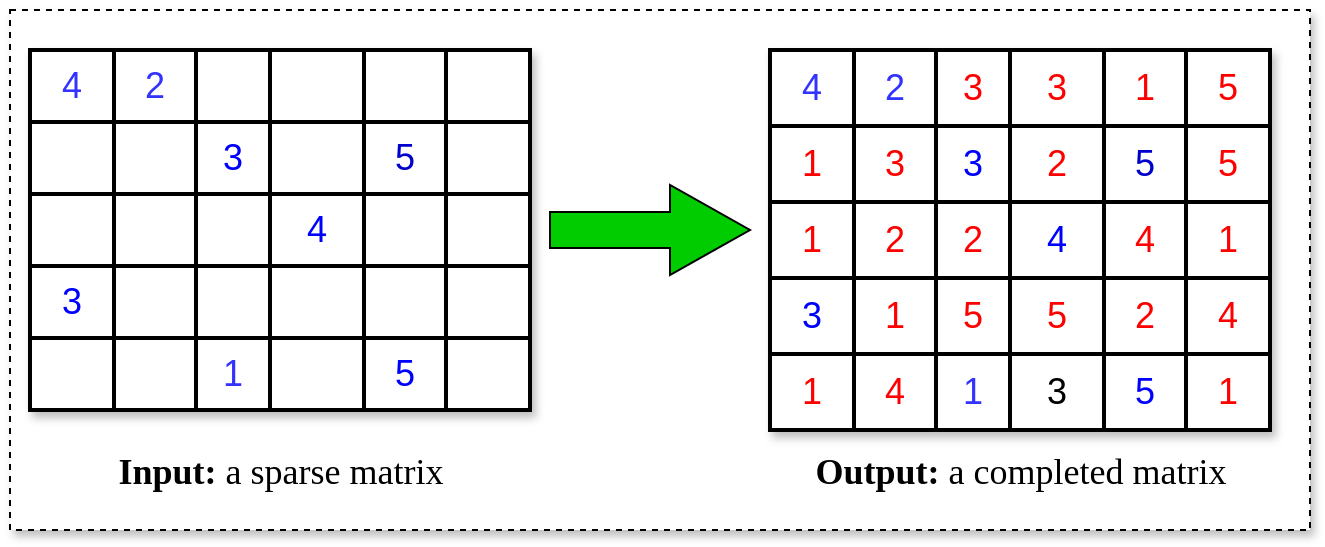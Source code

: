 <mxfile version="20.3.0" type="device"><diagram id="0e7t60JY7nou2u3NqBDu" name="1-MatrixCompletionExample"><mxGraphModel dx="867" dy="553" grid="1" gridSize="10" guides="1" tooltips="1" connect="1" arrows="1" fold="1" page="1" pageScale="1" pageWidth="827" pageHeight="1169" math="0" shadow="0"><root><mxCell id="0"/><mxCell id="1" parent="0"/><mxCell id="CWM5zKUR3NtobL-AjMtv-79" value="" style="rounded=0;whiteSpace=wrap;html=1;shadow=1;labelBackgroundColor=#FFFFFF;strokeColor=#000000;strokeWidth=1;fontFamily=Tahoma;fontSize=18;fontColor=#FFFFFF;fillColor=#FFFFFF;gradientColor=none;glass=0;sketch=0;dashed=1;" vertex="1" parent="1"><mxGeometry x="60" y="190" width="650" height="260" as="geometry"/></mxCell><mxCell id="CWM5zKUR3NtobL-AjMtv-1" value="" style="shape=table;startSize=0;container=1;collapsible=0;childLayout=tableLayout;swimlaneFillColor=#7F00FF;gradientColor=none;shadow=1;fontFamily=Times New Roman;fontSize=18;strokeWidth=2;" vertex="1" parent="1"><mxGeometry x="70" y="210" width="250" height="180" as="geometry"/></mxCell><mxCell id="CWM5zKUR3NtobL-AjMtv-2" value="" style="shape=tableRow;horizontal=0;startSize=0;swimlaneHead=0;swimlaneBody=0;top=0;left=0;bottom=0;right=0;collapsible=0;dropTarget=0;fillColor=none;points=[[0,0.5],[1,0.5]];portConstraint=eastwest;swimlaneFillColor=default;shadow=1;fontSize=18;strokeWidth=2;" vertex="1" parent="CWM5zKUR3NtobL-AjMtv-1"><mxGeometry width="250" height="36" as="geometry"/></mxCell><mxCell id="CWM5zKUR3NtobL-AjMtv-3" value="&lt;font color=&quot;#3333ff&quot; style=&quot;font-size: 18px;&quot;&gt;4&lt;/font&gt;" style="shape=partialRectangle;html=1;whiteSpace=wrap;connectable=0;overflow=hidden;fillColor=none;top=0;left=0;bottom=0;right=0;pointerEvents=1;swimlaneFillColor=default;shadow=1;fontSize=18;strokeWidth=2;" vertex="1" parent="CWM5zKUR3NtobL-AjMtv-2"><mxGeometry width="42" height="36" as="geometry"><mxRectangle width="42" height="36" as="alternateBounds"/></mxGeometry></mxCell><mxCell id="CWM5zKUR3NtobL-AjMtv-4" value="&lt;font color=&quot;#3333ff&quot; style=&quot;font-size: 18px;&quot;&gt;2&lt;/font&gt;" style="shape=partialRectangle;html=1;whiteSpace=wrap;connectable=0;overflow=hidden;fillColor=none;top=0;left=0;bottom=0;right=0;pointerEvents=1;swimlaneFillColor=default;shadow=1;fontSize=18;strokeWidth=2;" vertex="1" parent="CWM5zKUR3NtobL-AjMtv-2"><mxGeometry x="42" width="41" height="36" as="geometry"><mxRectangle width="41" height="36" as="alternateBounds"/></mxGeometry></mxCell><mxCell id="CWM5zKUR3NtobL-AjMtv-5" value="" style="shape=partialRectangle;html=1;whiteSpace=wrap;connectable=0;overflow=hidden;fillColor=none;top=0;left=0;bottom=0;right=0;pointerEvents=1;swimlaneFillColor=default;shadow=1;fontSize=18;strokeWidth=2;" vertex="1" parent="CWM5zKUR3NtobL-AjMtv-2"><mxGeometry x="83" width="37" height="36" as="geometry"><mxRectangle width="37" height="36" as="alternateBounds"/></mxGeometry></mxCell><mxCell id="CWM5zKUR3NtobL-AjMtv-6" value="" style="shape=partialRectangle;html=1;whiteSpace=wrap;connectable=0;overflow=hidden;fillColor=none;top=0;left=0;bottom=0;right=0;pointerEvents=1;swimlaneFillColor=default;shadow=1;fontSize=18;strokeWidth=2;" vertex="1" parent="CWM5zKUR3NtobL-AjMtv-2"><mxGeometry x="120" width="47" height="36" as="geometry"><mxRectangle width="47" height="36" as="alternateBounds"/></mxGeometry></mxCell><mxCell id="CWM5zKUR3NtobL-AjMtv-7" value="" style="shape=partialRectangle;html=1;whiteSpace=wrap;connectable=0;overflow=hidden;fillColor=none;top=0;left=0;bottom=0;right=0;pointerEvents=1;swimlaneFillColor=default;shadow=1;fontSize=18;strokeWidth=2;" vertex="1" parent="CWM5zKUR3NtobL-AjMtv-2"><mxGeometry x="167" width="41" height="36" as="geometry"><mxRectangle width="41" height="36" as="alternateBounds"/></mxGeometry></mxCell><mxCell id="CWM5zKUR3NtobL-AjMtv-8" value="" style="shape=partialRectangle;html=1;whiteSpace=wrap;connectable=0;overflow=hidden;fillColor=none;top=0;left=0;bottom=0;right=0;pointerEvents=1;swimlaneFillColor=default;shadow=1;fontSize=18;strokeWidth=2;" vertex="1" parent="CWM5zKUR3NtobL-AjMtv-2"><mxGeometry x="208" width="42" height="36" as="geometry"><mxRectangle width="42" height="36" as="alternateBounds"/></mxGeometry></mxCell><mxCell id="CWM5zKUR3NtobL-AjMtv-9" value="" style="shape=tableRow;horizontal=0;startSize=0;swimlaneHead=0;swimlaneBody=0;top=0;left=0;bottom=0;right=0;collapsible=0;dropTarget=0;fillColor=none;points=[[0,0.5],[1,0.5]];portConstraint=eastwest;swimlaneFillColor=default;shadow=1;fontSize=18;strokeWidth=2;" vertex="1" parent="CWM5zKUR3NtobL-AjMtv-1"><mxGeometry y="36" width="250" height="36" as="geometry"/></mxCell><mxCell id="CWM5zKUR3NtobL-AjMtv-10" value="" style="shape=partialRectangle;html=1;whiteSpace=wrap;connectable=0;overflow=hidden;fillColor=none;top=0;left=0;bottom=0;right=0;pointerEvents=1;swimlaneFillColor=default;shadow=1;fontSize=18;strokeWidth=2;" vertex="1" parent="CWM5zKUR3NtobL-AjMtv-9"><mxGeometry width="42" height="36" as="geometry"><mxRectangle width="42" height="36" as="alternateBounds"/></mxGeometry></mxCell><mxCell id="CWM5zKUR3NtobL-AjMtv-11" value="" style="shape=partialRectangle;html=1;whiteSpace=wrap;connectable=0;overflow=hidden;fillColor=none;top=0;left=0;bottom=0;right=0;pointerEvents=1;swimlaneFillColor=default;shadow=1;fontSize=18;strokeWidth=2;" vertex="1" parent="CWM5zKUR3NtobL-AjMtv-9"><mxGeometry x="42" width="41" height="36" as="geometry"><mxRectangle width="41" height="36" as="alternateBounds"/></mxGeometry></mxCell><mxCell id="CWM5zKUR3NtobL-AjMtv-12" value="&lt;font color=&quot;#0000ff&quot; style=&quot;font-size: 18px;&quot;&gt;3&lt;/font&gt;" style="shape=partialRectangle;html=1;whiteSpace=wrap;connectable=0;overflow=hidden;fillColor=none;top=0;left=0;bottom=0;right=0;pointerEvents=1;swimlaneFillColor=default;shadow=1;fontSize=18;strokeWidth=2;" vertex="1" parent="CWM5zKUR3NtobL-AjMtv-9"><mxGeometry x="83" width="37" height="36" as="geometry"><mxRectangle width="37" height="36" as="alternateBounds"/></mxGeometry></mxCell><mxCell id="CWM5zKUR3NtobL-AjMtv-13" value="" style="shape=partialRectangle;html=1;whiteSpace=wrap;connectable=0;overflow=hidden;fillColor=none;top=0;left=0;bottom=0;right=0;pointerEvents=1;swimlaneFillColor=default;shadow=1;fontSize=18;strokeWidth=2;" vertex="1" parent="CWM5zKUR3NtobL-AjMtv-9"><mxGeometry x="120" width="47" height="36" as="geometry"><mxRectangle width="47" height="36" as="alternateBounds"/></mxGeometry></mxCell><mxCell id="CWM5zKUR3NtobL-AjMtv-14" value="&lt;font color=&quot;#0000cc&quot; style=&quot;font-size: 18px;&quot;&gt;5&lt;/font&gt;" style="shape=partialRectangle;html=1;whiteSpace=wrap;connectable=0;overflow=hidden;fillColor=none;top=0;left=0;bottom=0;right=0;pointerEvents=1;swimlaneFillColor=default;shadow=1;fontSize=18;strokeWidth=2;" vertex="1" parent="CWM5zKUR3NtobL-AjMtv-9"><mxGeometry x="167" width="41" height="36" as="geometry"><mxRectangle width="41" height="36" as="alternateBounds"/></mxGeometry></mxCell><mxCell id="CWM5zKUR3NtobL-AjMtv-15" value="" style="shape=partialRectangle;html=1;whiteSpace=wrap;connectable=0;overflow=hidden;fillColor=none;top=0;left=0;bottom=0;right=0;pointerEvents=1;swimlaneFillColor=default;shadow=1;fontSize=18;strokeWidth=2;" vertex="1" parent="CWM5zKUR3NtobL-AjMtv-9"><mxGeometry x="208" width="42" height="36" as="geometry"><mxRectangle width="42" height="36" as="alternateBounds"/></mxGeometry></mxCell><mxCell id="CWM5zKUR3NtobL-AjMtv-16" value="" style="shape=tableRow;horizontal=0;startSize=0;swimlaneHead=0;swimlaneBody=0;top=0;left=0;bottom=0;right=0;collapsible=0;dropTarget=0;fillColor=none;points=[[0,0.5],[1,0.5]];portConstraint=eastwest;swimlaneFillColor=default;shadow=1;fontSize=18;strokeWidth=2;" vertex="1" parent="CWM5zKUR3NtobL-AjMtv-1"><mxGeometry y="72" width="250" height="36" as="geometry"/></mxCell><mxCell id="CWM5zKUR3NtobL-AjMtv-17" value="" style="shape=partialRectangle;html=1;whiteSpace=wrap;connectable=0;overflow=hidden;fillColor=none;top=0;left=0;bottom=0;right=0;pointerEvents=1;swimlaneFillColor=default;shadow=1;fontSize=18;strokeWidth=2;" vertex="1" parent="CWM5zKUR3NtobL-AjMtv-16"><mxGeometry width="42" height="36" as="geometry"><mxRectangle width="42" height="36" as="alternateBounds"/></mxGeometry></mxCell><mxCell id="CWM5zKUR3NtobL-AjMtv-18" value="" style="shape=partialRectangle;html=1;whiteSpace=wrap;connectable=0;overflow=hidden;fillColor=none;top=0;left=0;bottom=0;right=0;pointerEvents=1;swimlaneFillColor=default;shadow=1;fontSize=18;strokeWidth=2;" vertex="1" parent="CWM5zKUR3NtobL-AjMtv-16"><mxGeometry x="42" width="41" height="36" as="geometry"><mxRectangle width="41" height="36" as="alternateBounds"/></mxGeometry></mxCell><mxCell id="CWM5zKUR3NtobL-AjMtv-19" value="" style="shape=partialRectangle;html=1;whiteSpace=wrap;connectable=0;overflow=hidden;fillColor=none;top=0;left=0;bottom=0;right=0;pointerEvents=1;swimlaneFillColor=default;shadow=1;fontSize=18;strokeWidth=2;" vertex="1" parent="CWM5zKUR3NtobL-AjMtv-16"><mxGeometry x="83" width="37" height="36" as="geometry"><mxRectangle width="37" height="36" as="alternateBounds"/></mxGeometry></mxCell><mxCell id="CWM5zKUR3NtobL-AjMtv-20" value="&lt;font color=&quot;#0000ff&quot; style=&quot;font-size: 18px;&quot;&gt;4&lt;/font&gt;" style="shape=partialRectangle;html=1;whiteSpace=wrap;connectable=0;overflow=hidden;fillColor=none;top=0;left=0;bottom=0;right=0;pointerEvents=1;swimlaneFillColor=default;shadow=1;fontSize=18;strokeWidth=2;" vertex="1" parent="CWM5zKUR3NtobL-AjMtv-16"><mxGeometry x="120" width="47" height="36" as="geometry"><mxRectangle width="47" height="36" as="alternateBounds"/></mxGeometry></mxCell><mxCell id="CWM5zKUR3NtobL-AjMtv-21" value="" style="shape=partialRectangle;html=1;whiteSpace=wrap;connectable=0;overflow=hidden;fillColor=none;top=0;left=0;bottom=0;right=0;pointerEvents=1;swimlaneFillColor=default;shadow=1;fontSize=18;strokeWidth=2;" vertex="1" parent="CWM5zKUR3NtobL-AjMtv-16"><mxGeometry x="167" width="41" height="36" as="geometry"><mxRectangle width="41" height="36" as="alternateBounds"/></mxGeometry></mxCell><mxCell id="CWM5zKUR3NtobL-AjMtv-22" value="" style="shape=partialRectangle;html=1;whiteSpace=wrap;connectable=0;overflow=hidden;fillColor=none;top=0;left=0;bottom=0;right=0;pointerEvents=1;swimlaneFillColor=default;shadow=1;fontSize=18;strokeWidth=2;" vertex="1" parent="CWM5zKUR3NtobL-AjMtv-16"><mxGeometry x="208" width="42" height="36" as="geometry"><mxRectangle width="42" height="36" as="alternateBounds"/></mxGeometry></mxCell><mxCell id="CWM5zKUR3NtobL-AjMtv-23" value="" style="shape=tableRow;horizontal=0;startSize=0;swimlaneHead=0;swimlaneBody=0;top=0;left=0;bottom=0;right=0;collapsible=0;dropTarget=0;fillColor=none;points=[[0,0.5],[1,0.5]];portConstraint=eastwest;swimlaneFillColor=default;shadow=1;fontSize=18;strokeWidth=2;" vertex="1" parent="CWM5zKUR3NtobL-AjMtv-1"><mxGeometry y="108" width="250" height="36" as="geometry"/></mxCell><mxCell id="CWM5zKUR3NtobL-AjMtv-24" value="&lt;font color=&quot;#0000ff&quot; style=&quot;font-size: 18px;&quot;&gt;3&lt;/font&gt;" style="shape=partialRectangle;html=1;whiteSpace=wrap;connectable=0;overflow=hidden;fillColor=none;top=0;left=0;bottom=0;right=0;pointerEvents=1;swimlaneFillColor=default;shadow=1;fontSize=18;strokeWidth=2;" vertex="1" parent="CWM5zKUR3NtobL-AjMtv-23"><mxGeometry width="42" height="36" as="geometry"><mxRectangle width="42" height="36" as="alternateBounds"/></mxGeometry></mxCell><mxCell id="CWM5zKUR3NtobL-AjMtv-25" value="" style="shape=partialRectangle;html=1;whiteSpace=wrap;connectable=0;overflow=hidden;fillColor=none;top=0;left=0;bottom=0;right=0;pointerEvents=1;swimlaneFillColor=default;shadow=1;fontSize=18;strokeWidth=2;" vertex="1" parent="CWM5zKUR3NtobL-AjMtv-23"><mxGeometry x="42" width="41" height="36" as="geometry"><mxRectangle width="41" height="36" as="alternateBounds"/></mxGeometry></mxCell><mxCell id="CWM5zKUR3NtobL-AjMtv-26" value="" style="shape=partialRectangle;html=1;whiteSpace=wrap;connectable=0;overflow=hidden;fillColor=none;top=0;left=0;bottom=0;right=0;pointerEvents=1;swimlaneFillColor=default;shadow=1;fontSize=18;strokeWidth=2;" vertex="1" parent="CWM5zKUR3NtobL-AjMtv-23"><mxGeometry x="83" width="37" height="36" as="geometry"><mxRectangle width="37" height="36" as="alternateBounds"/></mxGeometry></mxCell><mxCell id="CWM5zKUR3NtobL-AjMtv-27" value="" style="shape=partialRectangle;html=1;whiteSpace=wrap;connectable=0;overflow=hidden;fillColor=none;top=0;left=0;bottom=0;right=0;pointerEvents=1;swimlaneFillColor=default;shadow=1;fontSize=18;strokeWidth=2;" vertex="1" parent="CWM5zKUR3NtobL-AjMtv-23"><mxGeometry x="120" width="47" height="36" as="geometry"><mxRectangle width="47" height="36" as="alternateBounds"/></mxGeometry></mxCell><mxCell id="CWM5zKUR3NtobL-AjMtv-28" value="" style="shape=partialRectangle;html=1;whiteSpace=wrap;connectable=0;overflow=hidden;fillColor=none;top=0;left=0;bottom=0;right=0;pointerEvents=1;swimlaneFillColor=default;shadow=1;fontSize=18;strokeWidth=2;" vertex="1" parent="CWM5zKUR3NtobL-AjMtv-23"><mxGeometry x="167" width="41" height="36" as="geometry"><mxRectangle width="41" height="36" as="alternateBounds"/></mxGeometry></mxCell><mxCell id="CWM5zKUR3NtobL-AjMtv-29" value="" style="shape=partialRectangle;html=1;whiteSpace=wrap;connectable=0;overflow=hidden;fillColor=none;top=0;left=0;bottom=0;right=0;pointerEvents=1;swimlaneFillColor=default;shadow=1;fontSize=18;strokeWidth=2;" vertex="1" parent="CWM5zKUR3NtobL-AjMtv-23"><mxGeometry x="208" width="42" height="36" as="geometry"><mxRectangle width="42" height="36" as="alternateBounds"/></mxGeometry></mxCell><mxCell id="CWM5zKUR3NtobL-AjMtv-30" value="" style="shape=tableRow;horizontal=0;startSize=0;swimlaneHead=0;swimlaneBody=0;top=0;left=0;bottom=0;right=0;collapsible=0;dropTarget=0;fillColor=none;points=[[0,0.5],[1,0.5]];portConstraint=eastwest;swimlaneFillColor=default;shadow=1;fontSize=18;strokeWidth=2;" vertex="1" parent="CWM5zKUR3NtobL-AjMtv-1"><mxGeometry y="144" width="250" height="36" as="geometry"/></mxCell><mxCell id="CWM5zKUR3NtobL-AjMtv-31" value="" style="shape=partialRectangle;html=1;whiteSpace=wrap;connectable=0;overflow=hidden;fillColor=none;top=0;left=0;bottom=0;right=0;pointerEvents=1;swimlaneFillColor=default;shadow=1;fontSize=18;strokeWidth=2;" vertex="1" parent="CWM5zKUR3NtobL-AjMtv-30"><mxGeometry width="42" height="36" as="geometry"><mxRectangle width="42" height="36" as="alternateBounds"/></mxGeometry></mxCell><mxCell id="CWM5zKUR3NtobL-AjMtv-32" value="" style="shape=partialRectangle;html=1;whiteSpace=wrap;connectable=0;overflow=hidden;fillColor=none;top=0;left=0;bottom=0;right=0;pointerEvents=1;swimlaneFillColor=default;shadow=1;fontSize=18;strokeWidth=2;" vertex="1" parent="CWM5zKUR3NtobL-AjMtv-30"><mxGeometry x="42" width="41" height="36" as="geometry"><mxRectangle width="41" height="36" as="alternateBounds"/></mxGeometry></mxCell><mxCell id="CWM5zKUR3NtobL-AjMtv-33" value="&lt;font color=&quot;#3333ff&quot; style=&quot;font-size: 18px;&quot;&gt;1&lt;/font&gt;" style="shape=partialRectangle;html=1;whiteSpace=wrap;connectable=0;overflow=hidden;fillColor=none;top=0;left=0;bottom=0;right=0;pointerEvents=1;swimlaneFillColor=default;shadow=1;fontSize=18;strokeWidth=2;" vertex="1" parent="CWM5zKUR3NtobL-AjMtv-30"><mxGeometry x="83" width="37" height="36" as="geometry"><mxRectangle width="37" height="36" as="alternateBounds"/></mxGeometry></mxCell><mxCell id="CWM5zKUR3NtobL-AjMtv-34" value="" style="shape=partialRectangle;html=1;whiteSpace=wrap;connectable=0;overflow=hidden;fillColor=none;top=0;left=0;bottom=0;right=0;pointerEvents=1;swimlaneFillColor=default;shadow=1;fontSize=18;strokeWidth=2;" vertex="1" parent="CWM5zKUR3NtobL-AjMtv-30"><mxGeometry x="120" width="47" height="36" as="geometry"><mxRectangle width="47" height="36" as="alternateBounds"/></mxGeometry></mxCell><mxCell id="CWM5zKUR3NtobL-AjMtv-35" value="&lt;font color=&quot;#0000ff&quot; style=&quot;font-size: 18px;&quot;&gt;5&lt;/font&gt;" style="shape=partialRectangle;html=1;whiteSpace=wrap;connectable=0;overflow=hidden;fillColor=none;top=0;left=0;bottom=0;right=0;pointerEvents=1;swimlaneFillColor=default;shadow=1;fontSize=18;strokeWidth=2;" vertex="1" parent="CWM5zKUR3NtobL-AjMtv-30"><mxGeometry x="167" width="41" height="36" as="geometry"><mxRectangle width="41" height="36" as="alternateBounds"/></mxGeometry></mxCell><mxCell id="CWM5zKUR3NtobL-AjMtv-36" value="" style="shape=partialRectangle;html=1;whiteSpace=wrap;connectable=0;overflow=hidden;fillColor=none;top=0;left=0;bottom=0;right=0;pointerEvents=1;swimlaneFillColor=default;shadow=1;fontSize=18;strokeWidth=2;" vertex="1" parent="CWM5zKUR3NtobL-AjMtv-30"><mxGeometry x="208" width="42" height="36" as="geometry"><mxRectangle width="42" height="36" as="alternateBounds"/></mxGeometry></mxCell><mxCell id="CWM5zKUR3NtobL-AjMtv-38" value="" style="html=1;shadow=0;dashed=0;align=center;verticalAlign=middle;shape=mxgraph.arrows2.arrow;dy=0.6;dx=40;notch=0;fontFamily=Times New Roman;fontSize=18;fontColor=#0000FF;gradientColor=none;labelBackgroundColor=#80FF00;fillColor=#00CC00;" vertex="1" parent="1"><mxGeometry x="330" y="277.5" width="100" height="45" as="geometry"/></mxCell><mxCell id="CWM5zKUR3NtobL-AjMtv-40" value="" style="shape=table;startSize=0;container=1;collapsible=0;childLayout=tableLayout;swimlaneFillColor=#7F00FF;gradientColor=none;shadow=1;fontFamily=Times New Roman;fontSize=18;strokeWidth=2;" vertex="1" parent="1"><mxGeometry x="440" y="210" width="250" height="190" as="geometry"/></mxCell><mxCell id="CWM5zKUR3NtobL-AjMtv-41" value="" style="shape=tableRow;horizontal=0;startSize=0;swimlaneHead=0;swimlaneBody=0;top=0;left=0;bottom=0;right=0;collapsible=0;dropTarget=0;fillColor=none;points=[[0,0.5],[1,0.5]];portConstraint=eastwest;swimlaneFillColor=default;shadow=1;fontSize=18;strokeWidth=2;" vertex="1" parent="CWM5zKUR3NtobL-AjMtv-40"><mxGeometry width="250" height="38" as="geometry"/></mxCell><mxCell id="CWM5zKUR3NtobL-AjMtv-42" value="&lt;font color=&quot;#3333ff&quot; style=&quot;font-size: 18px;&quot;&gt;4&lt;/font&gt;" style="shape=partialRectangle;html=1;whiteSpace=wrap;connectable=0;overflow=hidden;fillColor=none;top=0;left=0;bottom=0;right=0;pointerEvents=1;swimlaneFillColor=default;shadow=1;fontSize=18;strokeWidth=2;" vertex="1" parent="CWM5zKUR3NtobL-AjMtv-41"><mxGeometry width="42" height="38" as="geometry"><mxRectangle width="42" height="38" as="alternateBounds"/></mxGeometry></mxCell><mxCell id="CWM5zKUR3NtobL-AjMtv-43" value="&lt;font color=&quot;#3333ff&quot; style=&quot;font-size: 18px;&quot;&gt;2&lt;/font&gt;" style="shape=partialRectangle;html=1;whiteSpace=wrap;connectable=0;overflow=hidden;fillColor=none;top=0;left=0;bottom=0;right=0;pointerEvents=1;swimlaneFillColor=default;shadow=1;fontSize=18;strokeWidth=2;" vertex="1" parent="CWM5zKUR3NtobL-AjMtv-41"><mxGeometry x="42" width="41" height="38" as="geometry"><mxRectangle width="41" height="38" as="alternateBounds"/></mxGeometry></mxCell><mxCell id="CWM5zKUR3NtobL-AjMtv-44" value="3" style="shape=partialRectangle;html=1;whiteSpace=wrap;connectable=0;overflow=hidden;fillColor=none;top=0;left=0;bottom=0;right=0;pointerEvents=1;swimlaneFillColor=default;shadow=1;fontSize=18;strokeWidth=2;fontColor=#FF0000;" vertex="1" parent="CWM5zKUR3NtobL-AjMtv-41"><mxGeometry x="83" width="37" height="38" as="geometry"><mxRectangle width="37" height="38" as="alternateBounds"/></mxGeometry></mxCell><mxCell id="CWM5zKUR3NtobL-AjMtv-45" value="3" style="shape=partialRectangle;html=1;whiteSpace=wrap;connectable=0;overflow=hidden;fillColor=none;top=0;left=0;bottom=0;right=0;pointerEvents=1;swimlaneFillColor=default;shadow=1;fontSize=18;strokeWidth=2;fontColor=#FF0000;" vertex="1" parent="CWM5zKUR3NtobL-AjMtv-41"><mxGeometry x="120" width="47" height="38" as="geometry"><mxRectangle width="47" height="38" as="alternateBounds"/></mxGeometry></mxCell><mxCell id="CWM5zKUR3NtobL-AjMtv-46" value="1" style="shape=partialRectangle;html=1;whiteSpace=wrap;connectable=0;overflow=hidden;fillColor=none;top=0;left=0;bottom=0;right=0;pointerEvents=1;swimlaneFillColor=default;shadow=1;fontSize=18;strokeWidth=2;fontColor=#FF0000;" vertex="1" parent="CWM5zKUR3NtobL-AjMtv-41"><mxGeometry x="167" width="41" height="38" as="geometry"><mxRectangle width="41" height="38" as="alternateBounds"/></mxGeometry></mxCell><mxCell id="CWM5zKUR3NtobL-AjMtv-47" value="5" style="shape=partialRectangle;html=1;whiteSpace=wrap;connectable=0;overflow=hidden;fillColor=none;top=0;left=0;bottom=0;right=0;pointerEvents=1;swimlaneFillColor=default;shadow=1;fontSize=18;strokeWidth=2;fontColor=#FF0000;" vertex="1" parent="CWM5zKUR3NtobL-AjMtv-41"><mxGeometry x="208" width="42" height="38" as="geometry"><mxRectangle width="42" height="38" as="alternateBounds"/></mxGeometry></mxCell><mxCell id="CWM5zKUR3NtobL-AjMtv-48" value="" style="shape=tableRow;horizontal=0;startSize=0;swimlaneHead=0;swimlaneBody=0;top=0;left=0;bottom=0;right=0;collapsible=0;dropTarget=0;fillColor=none;points=[[0,0.5],[1,0.5]];portConstraint=eastwest;swimlaneFillColor=default;shadow=1;fontSize=18;strokeWidth=2;" vertex="1" parent="CWM5zKUR3NtobL-AjMtv-40"><mxGeometry y="38" width="250" height="38" as="geometry"/></mxCell><mxCell id="CWM5zKUR3NtobL-AjMtv-49" value="&lt;font color=&quot;#ff0000&quot;&gt;1&lt;/font&gt;" style="shape=partialRectangle;html=1;whiteSpace=wrap;connectable=0;overflow=hidden;fillColor=none;top=0;left=0;bottom=0;right=0;pointerEvents=1;swimlaneFillColor=default;shadow=1;fontSize=18;strokeWidth=2;" vertex="1" parent="CWM5zKUR3NtobL-AjMtv-48"><mxGeometry width="42" height="38" as="geometry"><mxRectangle width="42" height="38" as="alternateBounds"/></mxGeometry></mxCell><mxCell id="CWM5zKUR3NtobL-AjMtv-50" value="&lt;font color=&quot;#ff0000&quot;&gt;3&lt;/font&gt;" style="shape=partialRectangle;html=1;whiteSpace=wrap;connectable=0;overflow=hidden;fillColor=none;top=0;left=0;bottom=0;right=0;pointerEvents=1;swimlaneFillColor=default;shadow=1;fontSize=18;strokeWidth=2;" vertex="1" parent="CWM5zKUR3NtobL-AjMtv-48"><mxGeometry x="42" width="41" height="38" as="geometry"><mxRectangle width="41" height="38" as="alternateBounds"/></mxGeometry></mxCell><mxCell id="CWM5zKUR3NtobL-AjMtv-51" value="&lt;font color=&quot;#0000ff&quot; style=&quot;font-size: 18px;&quot;&gt;3&lt;/font&gt;" style="shape=partialRectangle;html=1;whiteSpace=wrap;connectable=0;overflow=hidden;fillColor=none;top=0;left=0;bottom=0;right=0;pointerEvents=1;swimlaneFillColor=default;shadow=1;fontSize=18;strokeWidth=2;" vertex="1" parent="CWM5zKUR3NtobL-AjMtv-48"><mxGeometry x="83" width="37" height="38" as="geometry"><mxRectangle width="37" height="38" as="alternateBounds"/></mxGeometry></mxCell><mxCell id="CWM5zKUR3NtobL-AjMtv-52" value="2" style="shape=partialRectangle;html=1;whiteSpace=wrap;connectable=0;overflow=hidden;fillColor=none;top=0;left=0;bottom=0;right=0;pointerEvents=1;swimlaneFillColor=default;shadow=1;fontSize=18;strokeWidth=2;fontColor=#FF0000;" vertex="1" parent="CWM5zKUR3NtobL-AjMtv-48"><mxGeometry x="120" width="47" height="38" as="geometry"><mxRectangle width="47" height="38" as="alternateBounds"/></mxGeometry></mxCell><mxCell id="CWM5zKUR3NtobL-AjMtv-53" value="&lt;font color=&quot;#0000cc&quot; style=&quot;font-size: 18px;&quot;&gt;5&lt;/font&gt;" style="shape=partialRectangle;html=1;whiteSpace=wrap;connectable=0;overflow=hidden;fillColor=none;top=0;left=0;bottom=0;right=0;pointerEvents=1;swimlaneFillColor=default;shadow=1;fontSize=18;strokeWidth=2;" vertex="1" parent="CWM5zKUR3NtobL-AjMtv-48"><mxGeometry x="167" width="41" height="38" as="geometry"><mxRectangle width="41" height="38" as="alternateBounds"/></mxGeometry></mxCell><mxCell id="CWM5zKUR3NtobL-AjMtv-54" value="5" style="shape=partialRectangle;html=1;whiteSpace=wrap;connectable=0;overflow=hidden;fillColor=none;top=0;left=0;bottom=0;right=0;pointerEvents=1;swimlaneFillColor=default;shadow=1;fontSize=18;strokeWidth=2;fontColor=#FF0000;" vertex="1" parent="CWM5zKUR3NtobL-AjMtv-48"><mxGeometry x="208" width="42" height="38" as="geometry"><mxRectangle width="42" height="38" as="alternateBounds"/></mxGeometry></mxCell><mxCell id="CWM5zKUR3NtobL-AjMtv-55" value="" style="shape=tableRow;horizontal=0;startSize=0;swimlaneHead=0;swimlaneBody=0;top=0;left=0;bottom=0;right=0;collapsible=0;dropTarget=0;fillColor=none;points=[[0,0.5],[1,0.5]];portConstraint=eastwest;swimlaneFillColor=default;shadow=1;fontSize=18;strokeWidth=2;" vertex="1" parent="CWM5zKUR3NtobL-AjMtv-40"><mxGeometry y="76" width="250" height="38" as="geometry"/></mxCell><mxCell id="CWM5zKUR3NtobL-AjMtv-56" value="1" style="shape=partialRectangle;html=1;whiteSpace=wrap;connectable=0;overflow=hidden;fillColor=none;top=0;left=0;bottom=0;right=0;pointerEvents=1;swimlaneFillColor=default;shadow=1;fontSize=18;strokeWidth=2;fontColor=#FF0000;" vertex="1" parent="CWM5zKUR3NtobL-AjMtv-55"><mxGeometry width="42" height="38" as="geometry"><mxRectangle width="42" height="38" as="alternateBounds"/></mxGeometry></mxCell><mxCell id="CWM5zKUR3NtobL-AjMtv-57" value="2" style="shape=partialRectangle;html=1;whiteSpace=wrap;connectable=0;overflow=hidden;fillColor=none;top=0;left=0;bottom=0;right=0;pointerEvents=1;swimlaneFillColor=default;shadow=1;fontSize=18;strokeWidth=2;fontColor=#FF0000;" vertex="1" parent="CWM5zKUR3NtobL-AjMtv-55"><mxGeometry x="42" width="41" height="38" as="geometry"><mxRectangle width="41" height="38" as="alternateBounds"/></mxGeometry></mxCell><mxCell id="CWM5zKUR3NtobL-AjMtv-58" value="2" style="shape=partialRectangle;html=1;whiteSpace=wrap;connectable=0;overflow=hidden;fillColor=none;top=0;left=0;bottom=0;right=0;pointerEvents=1;swimlaneFillColor=default;shadow=1;fontSize=18;strokeWidth=2;fontColor=#FF0000;" vertex="1" parent="CWM5zKUR3NtobL-AjMtv-55"><mxGeometry x="83" width="37" height="38" as="geometry"><mxRectangle width="37" height="38" as="alternateBounds"/></mxGeometry></mxCell><mxCell id="CWM5zKUR3NtobL-AjMtv-59" value="&lt;font color=&quot;#0000ff&quot; style=&quot;font-size: 18px;&quot;&gt;4&lt;/font&gt;" style="shape=partialRectangle;html=1;whiteSpace=wrap;connectable=0;overflow=hidden;fillColor=none;top=0;left=0;bottom=0;right=0;pointerEvents=1;swimlaneFillColor=default;shadow=1;fontSize=18;strokeWidth=2;" vertex="1" parent="CWM5zKUR3NtobL-AjMtv-55"><mxGeometry x="120" width="47" height="38" as="geometry"><mxRectangle width="47" height="38" as="alternateBounds"/></mxGeometry></mxCell><mxCell id="CWM5zKUR3NtobL-AjMtv-60" value="4" style="shape=partialRectangle;html=1;whiteSpace=wrap;connectable=0;overflow=hidden;fillColor=none;top=0;left=0;bottom=0;right=0;pointerEvents=1;swimlaneFillColor=default;shadow=1;fontSize=18;strokeWidth=2;fontColor=#FF0000;" vertex="1" parent="CWM5zKUR3NtobL-AjMtv-55"><mxGeometry x="167" width="41" height="38" as="geometry"><mxRectangle width="41" height="38" as="alternateBounds"/></mxGeometry></mxCell><mxCell id="CWM5zKUR3NtobL-AjMtv-61" value="1" style="shape=partialRectangle;html=1;whiteSpace=wrap;connectable=0;overflow=hidden;fillColor=none;top=0;left=0;bottom=0;right=0;pointerEvents=1;swimlaneFillColor=default;shadow=1;fontSize=18;strokeWidth=2;fontColor=#FF0000;" vertex="1" parent="CWM5zKUR3NtobL-AjMtv-55"><mxGeometry x="208" width="42" height="38" as="geometry"><mxRectangle width="42" height="38" as="alternateBounds"/></mxGeometry></mxCell><mxCell id="CWM5zKUR3NtobL-AjMtv-62" value="" style="shape=tableRow;horizontal=0;startSize=0;swimlaneHead=0;swimlaneBody=0;top=0;left=0;bottom=0;right=0;collapsible=0;dropTarget=0;fillColor=none;points=[[0,0.5],[1,0.5]];portConstraint=eastwest;swimlaneFillColor=default;shadow=1;fontSize=18;strokeWidth=2;" vertex="1" parent="CWM5zKUR3NtobL-AjMtv-40"><mxGeometry y="114" width="250" height="38" as="geometry"/></mxCell><mxCell id="CWM5zKUR3NtobL-AjMtv-63" value="&lt;font color=&quot;#0000ff&quot; style=&quot;font-size: 18px;&quot;&gt;3&lt;/font&gt;" style="shape=partialRectangle;html=1;whiteSpace=wrap;connectable=0;overflow=hidden;fillColor=none;top=0;left=0;bottom=0;right=0;pointerEvents=1;swimlaneFillColor=default;shadow=1;fontSize=18;strokeWidth=2;" vertex="1" parent="CWM5zKUR3NtobL-AjMtv-62"><mxGeometry width="42" height="38" as="geometry"><mxRectangle width="42" height="38" as="alternateBounds"/></mxGeometry></mxCell><mxCell id="CWM5zKUR3NtobL-AjMtv-64" value="1" style="shape=partialRectangle;html=1;whiteSpace=wrap;connectable=0;overflow=hidden;fillColor=none;top=0;left=0;bottom=0;right=0;pointerEvents=1;swimlaneFillColor=default;shadow=1;fontSize=18;strokeWidth=2;fontColor=#FF0000;" vertex="1" parent="CWM5zKUR3NtobL-AjMtv-62"><mxGeometry x="42" width="41" height="38" as="geometry"><mxRectangle width="41" height="38" as="alternateBounds"/></mxGeometry></mxCell><mxCell id="CWM5zKUR3NtobL-AjMtv-65" value="5" style="shape=partialRectangle;html=1;whiteSpace=wrap;connectable=0;overflow=hidden;fillColor=none;top=0;left=0;bottom=0;right=0;pointerEvents=1;swimlaneFillColor=default;shadow=1;fontSize=18;strokeWidth=2;fontColor=#FF0000;" vertex="1" parent="CWM5zKUR3NtobL-AjMtv-62"><mxGeometry x="83" width="37" height="38" as="geometry"><mxRectangle width="37" height="38" as="alternateBounds"/></mxGeometry></mxCell><mxCell id="CWM5zKUR3NtobL-AjMtv-66" value="5" style="shape=partialRectangle;html=1;whiteSpace=wrap;connectable=0;overflow=hidden;fillColor=none;top=0;left=0;bottom=0;right=0;pointerEvents=1;swimlaneFillColor=default;shadow=1;fontSize=18;strokeWidth=2;fontColor=#FF0000;" vertex="1" parent="CWM5zKUR3NtobL-AjMtv-62"><mxGeometry x="120" width="47" height="38" as="geometry"><mxRectangle width="47" height="38" as="alternateBounds"/></mxGeometry></mxCell><mxCell id="CWM5zKUR3NtobL-AjMtv-67" value="2" style="shape=partialRectangle;html=1;whiteSpace=wrap;connectable=0;overflow=hidden;fillColor=none;top=0;left=0;bottom=0;right=0;pointerEvents=1;swimlaneFillColor=default;shadow=1;fontSize=18;strokeWidth=2;fontColor=#FF0000;" vertex="1" parent="CWM5zKUR3NtobL-AjMtv-62"><mxGeometry x="167" width="41" height="38" as="geometry"><mxRectangle width="41" height="38" as="alternateBounds"/></mxGeometry></mxCell><mxCell id="CWM5zKUR3NtobL-AjMtv-68" value="4" style="shape=partialRectangle;html=1;whiteSpace=wrap;connectable=0;overflow=hidden;fillColor=none;top=0;left=0;bottom=0;right=0;pointerEvents=1;swimlaneFillColor=default;shadow=1;fontSize=18;strokeWidth=2;fontColor=#FF0000;" vertex="1" parent="CWM5zKUR3NtobL-AjMtv-62"><mxGeometry x="208" width="42" height="38" as="geometry"><mxRectangle width="42" height="38" as="alternateBounds"/></mxGeometry></mxCell><mxCell id="CWM5zKUR3NtobL-AjMtv-69" value="" style="shape=tableRow;horizontal=0;startSize=0;swimlaneHead=0;swimlaneBody=0;top=0;left=0;bottom=0;right=0;collapsible=0;dropTarget=0;fillColor=none;points=[[0,0.5],[1,0.5]];portConstraint=eastwest;swimlaneFillColor=default;shadow=1;fontSize=18;strokeWidth=2;" vertex="1" parent="CWM5zKUR3NtobL-AjMtv-40"><mxGeometry y="152" width="250" height="38" as="geometry"/></mxCell><mxCell id="CWM5zKUR3NtobL-AjMtv-70" value="1" style="shape=partialRectangle;html=1;whiteSpace=wrap;connectable=0;overflow=hidden;fillColor=none;top=0;left=0;bottom=0;right=0;pointerEvents=1;swimlaneFillColor=default;shadow=1;fontSize=18;strokeWidth=2;fontColor=#FF0000;" vertex="1" parent="CWM5zKUR3NtobL-AjMtv-69"><mxGeometry width="42" height="38" as="geometry"><mxRectangle width="42" height="38" as="alternateBounds"/></mxGeometry></mxCell><mxCell id="CWM5zKUR3NtobL-AjMtv-71" value="4" style="shape=partialRectangle;html=1;whiteSpace=wrap;connectable=0;overflow=hidden;fillColor=none;top=0;left=0;bottom=0;right=0;pointerEvents=1;swimlaneFillColor=default;shadow=1;fontSize=18;strokeWidth=2;fontColor=#FF0000;" vertex="1" parent="CWM5zKUR3NtobL-AjMtv-69"><mxGeometry x="42" width="41" height="38" as="geometry"><mxRectangle width="41" height="38" as="alternateBounds"/></mxGeometry></mxCell><mxCell id="CWM5zKUR3NtobL-AjMtv-72" value="&lt;font color=&quot;#3333ff&quot; style=&quot;font-size: 18px;&quot;&gt;1&lt;/font&gt;" style="shape=partialRectangle;html=1;whiteSpace=wrap;connectable=0;overflow=hidden;fillColor=none;top=0;left=0;bottom=0;right=0;pointerEvents=1;swimlaneFillColor=default;shadow=1;fontSize=18;strokeWidth=2;" vertex="1" parent="CWM5zKUR3NtobL-AjMtv-69"><mxGeometry x="83" width="37" height="38" as="geometry"><mxRectangle width="37" height="38" as="alternateBounds"/></mxGeometry></mxCell><mxCell id="CWM5zKUR3NtobL-AjMtv-73" value="3" style="shape=partialRectangle;html=1;whiteSpace=wrap;connectable=0;overflow=hidden;fillColor=none;top=0;left=0;bottom=0;right=0;pointerEvents=1;swimlaneFillColor=default;shadow=1;fontSize=18;strokeWidth=2;" vertex="1" parent="CWM5zKUR3NtobL-AjMtv-69"><mxGeometry x="120" width="47" height="38" as="geometry"><mxRectangle width="47" height="38" as="alternateBounds"/></mxGeometry></mxCell><mxCell id="CWM5zKUR3NtobL-AjMtv-74" value="&lt;font color=&quot;#0000ff&quot; style=&quot;font-size: 18px;&quot;&gt;5&lt;/font&gt;" style="shape=partialRectangle;html=1;whiteSpace=wrap;connectable=0;overflow=hidden;fillColor=none;top=0;left=0;bottom=0;right=0;pointerEvents=1;swimlaneFillColor=default;shadow=1;fontSize=18;strokeWidth=2;" vertex="1" parent="CWM5zKUR3NtobL-AjMtv-69"><mxGeometry x="167" width="41" height="38" as="geometry"><mxRectangle width="41" height="38" as="alternateBounds"/></mxGeometry></mxCell><mxCell id="CWM5zKUR3NtobL-AjMtv-75" value="1" style="shape=partialRectangle;html=1;whiteSpace=wrap;connectable=0;overflow=hidden;fillColor=none;top=0;left=0;bottom=0;right=0;pointerEvents=1;swimlaneFillColor=default;shadow=1;fontSize=18;strokeWidth=2;fontColor=#FF0000;" vertex="1" parent="CWM5zKUR3NtobL-AjMtv-69"><mxGeometry x="208" width="42" height="38" as="geometry"><mxRectangle width="42" height="38" as="alternateBounds"/></mxGeometry></mxCell><mxCell id="CWM5zKUR3NtobL-AjMtv-76" value="&lt;font size=&quot;1&quot; face=&quot;Tahoma&quot; color=&quot;#000000&quot;&gt;&lt;b style=&quot;font-size: 18px;&quot;&gt;Input: &lt;/b&gt;&lt;span style=&quot;font-size: 18px;&quot;&gt;a&amp;nbsp;sparse matrix&lt;/span&gt;&lt;/font&gt;" style="text;html=1;resizable=0;autosize=1;align=center;verticalAlign=middle;points=[];fillColor=none;strokeColor=none;rounded=0;shadow=1;strokeWidth=2;fontFamily=Times New Roman;fontSize=20;fontColor=#FF8000;" vertex="1" parent="1"><mxGeometry x="90" y="400" width="210" height="40" as="geometry"/></mxCell><mxCell id="CWM5zKUR3NtobL-AjMtv-77" value="&lt;font size=&quot;1&quot; face=&quot;Tahoma&quot; color=&quot;#000000&quot;&gt;&lt;b style=&quot;font-size: 18px;&quot;&gt;Output: &lt;/b&gt;&lt;span style=&quot;font-size: 18px;&quot;&gt;a completed matrix&lt;/span&gt;&lt;/font&gt;" style="text;html=1;resizable=0;autosize=1;align=center;verticalAlign=middle;points=[];fillColor=none;strokeColor=none;rounded=0;shadow=1;strokeWidth=2;fontFamily=Times New Roman;fontSize=20;fontColor=#FF8000;" vertex="1" parent="1"><mxGeometry x="440" y="400" width="250" height="40" as="geometry"/></mxCell></root></mxGraphModel></diagram></mxfile>